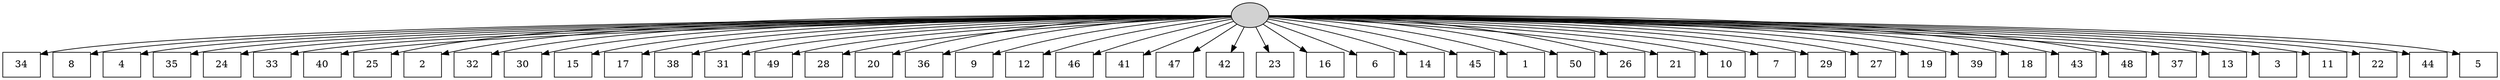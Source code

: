 digraph G {
0[style=filled, fillcolor=grey82, label=""];
1[shape=box,style=filled, fillcolor=white,label="34\n"];
2[shape=box,style=filled, fillcolor=white,label="8\n"];
3[shape=box,style=filled, fillcolor=white,label="4\n"];
4[shape=box,style=filled, fillcolor=white,label="35\n"];
5[shape=box,style=filled, fillcolor=white,label="24\n"];
6[shape=box,style=filled, fillcolor=white,label="33\n"];
7[shape=box,style=filled, fillcolor=white,label="40\n"];
8[shape=box,style=filled, fillcolor=white,label="25\n"];
9[shape=box,style=filled, fillcolor=white,label="2\n"];
10[shape=box,style=filled, fillcolor=white,label="32\n"];
11[shape=box,style=filled, fillcolor=white,label="30\n"];
12[shape=box,style=filled, fillcolor=white,label="15\n"];
13[shape=box,style=filled, fillcolor=white,label="17\n"];
14[shape=box,style=filled, fillcolor=white,label="38\n"];
15[shape=box,style=filled, fillcolor=white,label="31\n"];
16[shape=box,style=filled, fillcolor=white,label="49\n"];
17[shape=box,style=filled, fillcolor=white,label="28\n"];
18[shape=box,style=filled, fillcolor=white,label="20\n"];
19[shape=box,style=filled, fillcolor=white,label="36\n"];
20[shape=box,style=filled, fillcolor=white,label="9\n"];
21[shape=box,style=filled, fillcolor=white,label="12\n"];
22[shape=box,style=filled, fillcolor=white,label="46\n"];
23[shape=box,style=filled, fillcolor=white,label="41\n"];
24[shape=box,style=filled, fillcolor=white,label="47\n"];
25[shape=box,style=filled, fillcolor=white,label="42\n"];
26[shape=box,style=filled, fillcolor=white,label="23\n"];
27[shape=box,style=filled, fillcolor=white,label="16\n"];
28[shape=box,style=filled, fillcolor=white,label="6\n"];
29[shape=box,style=filled, fillcolor=white,label="14\n"];
30[shape=box,style=filled, fillcolor=white,label="45\n"];
31[shape=box,style=filled, fillcolor=white,label="1\n"];
32[shape=box,style=filled, fillcolor=white,label="50\n"];
33[shape=box,style=filled, fillcolor=white,label="26\n"];
34[shape=box,style=filled, fillcolor=white,label="21\n"];
35[shape=box,style=filled, fillcolor=white,label="10\n"];
36[shape=box,style=filled, fillcolor=white,label="7\n"];
37[shape=box,style=filled, fillcolor=white,label="29\n"];
38[shape=box,style=filled, fillcolor=white,label="27\n"];
39[shape=box,style=filled, fillcolor=white,label="19\n"];
40[shape=box,style=filled, fillcolor=white,label="39\n"];
41[shape=box,style=filled, fillcolor=white,label="18\n"];
42[shape=box,style=filled, fillcolor=white,label="43\n"];
43[shape=box,style=filled, fillcolor=white,label="48\n"];
44[shape=box,style=filled, fillcolor=white,label="37\n"];
45[shape=box,style=filled, fillcolor=white,label="13\n"];
46[shape=box,style=filled, fillcolor=white,label="3\n"];
47[shape=box,style=filled, fillcolor=white,label="11\n"];
48[shape=box,style=filled, fillcolor=white,label="22\n"];
49[shape=box,style=filled, fillcolor=white,label="44\n"];
50[shape=box,style=filled, fillcolor=white,label="5\n"];
0->1 ;
0->2 ;
0->3 ;
0->4 ;
0->5 ;
0->6 ;
0->7 ;
0->8 ;
0->9 ;
0->10 ;
0->11 ;
0->12 ;
0->13 ;
0->14 ;
0->15 ;
0->16 ;
0->17 ;
0->18 ;
0->19 ;
0->20 ;
0->21 ;
0->22 ;
0->23 ;
0->24 ;
0->25 ;
0->26 ;
0->27 ;
0->28 ;
0->29 ;
0->30 ;
0->31 ;
0->32 ;
0->33 ;
0->34 ;
0->35 ;
0->36 ;
0->37 ;
0->38 ;
0->39 ;
0->40 ;
0->41 ;
0->42 ;
0->43 ;
0->44 ;
0->45 ;
0->46 ;
0->47 ;
0->48 ;
0->49 ;
0->50 ;
}
